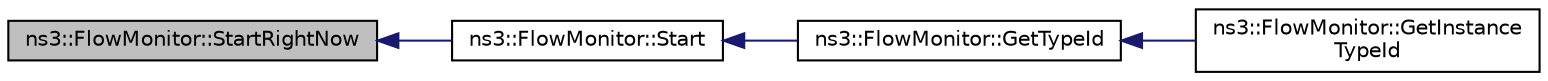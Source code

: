digraph "ns3::FlowMonitor::StartRightNow"
{
  edge [fontname="Helvetica",fontsize="10",labelfontname="Helvetica",labelfontsize="10"];
  node [fontname="Helvetica",fontsize="10",shape=record];
  rankdir="LR";
  Node1 [label="ns3::FlowMonitor::StartRightNow",height=0.2,width=0.4,color="black", fillcolor="grey75", style="filled", fontcolor="black"];
  Node1 -> Node2 [dir="back",color="midnightblue",fontsize="10",style="solid"];
  Node2 [label="ns3::FlowMonitor::Start",height=0.2,width=0.4,color="black", fillcolor="white", style="filled",URL="$d7/d39/classns3_1_1FlowMonitor.html#a32cb7ddc6d0956518a59f7ed91de7f6d"];
  Node2 -> Node3 [dir="back",color="midnightblue",fontsize="10",style="solid"];
  Node3 [label="ns3::FlowMonitor::GetTypeId",height=0.2,width=0.4,color="black", fillcolor="white", style="filled",URL="$d7/d39/classns3_1_1FlowMonitor.html#af008c9694678b4e7a1a7d979e71a7c1d",tooltip="Get the type ID. "];
  Node3 -> Node4 [dir="back",color="midnightblue",fontsize="10",style="solid"];
  Node4 [label="ns3::FlowMonitor::GetInstance\lTypeId",height=0.2,width=0.4,color="black", fillcolor="white", style="filled",URL="$d7/d39/classns3_1_1FlowMonitor.html#ad771de12865a32403272e0916ab27a34"];
}

